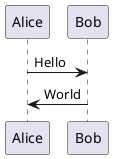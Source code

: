 @startuml

' 応答メッセージのテキストを矢印の下に表示
skinparam responseMessageBelowArrow true

Alice -> Bob : Hello
Bob -> Alice : World

@enduml
